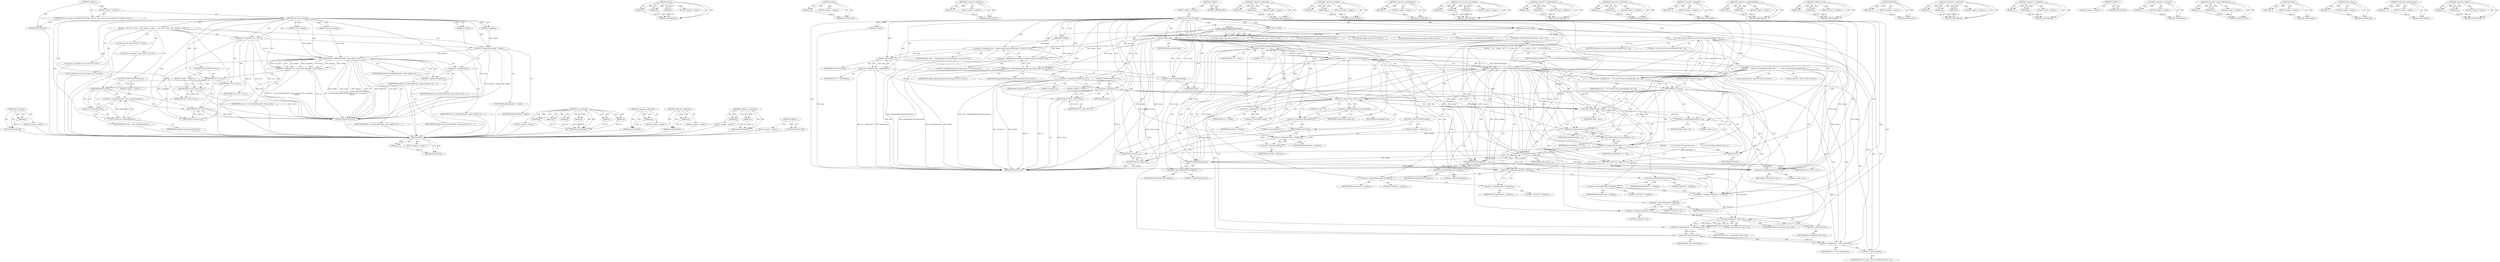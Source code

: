 digraph "&lt;global&gt;" {
vulnerable_261 [label=<(METHOD,free)>];
vulnerable_262 [label=<(PARAM,p1)>];
vulnerable_263 [label=<(BLOCK,&lt;empty&gt;,&lt;empty&gt;)>];
vulnerable_264 [label=<(METHOD_RETURN,ANY)>];
vulnerable_241 [label=<(METHOD,strtoul)>];
vulnerable_242 [label=<(PARAM,p1)>];
vulnerable_243 [label=<(PARAM,p2)>];
vulnerable_244 [label=<(PARAM,p3)>];
vulnerable_245 [label=<(BLOCK,&lt;empty&gt;,&lt;empty&gt;)>];
vulnerable_246 [label=<(METHOD_RETURN,ANY)>];
vulnerable_197 [label=<(METHOD,strlen)>];
vulnerable_198 [label=<(PARAM,p1)>];
vulnerable_199 [label=<(BLOCK,&lt;empty&gt;,&lt;empty&gt;)>];
vulnerable_200 [label=<(METHOD_RETURN,ANY)>];
vulnerable_218 [label=<(METHOD,&lt;operator&gt;.indirection)>];
vulnerable_219 [label=<(PARAM,p1)>];
vulnerable_220 [label=<(BLOCK,&lt;empty&gt;,&lt;empty&gt;)>];
vulnerable_221 [label=<(METHOD_RETURN,ANY)>];
vulnerable_6 [label=<(METHOD,&lt;global&gt;)<SUB>1</SUB>>];
vulnerable_7 [label=<(BLOCK,&lt;empty&gt;,&lt;empty&gt;)<SUB>1</SUB>>];
vulnerable_8 [label=<(METHOD,curl_easy_unescape)<SUB>1</SUB>>];
vulnerable_9 [label=<(PARAM,CURL *handle)<SUB>1</SUB>>];
vulnerable_10 [label=<(PARAM,const char *string)<SUB>1</SUB>>];
vulnerable_11 [label=<(PARAM,int length)<SUB>1</SUB>>];
vulnerable_12 [label=<(PARAM,int *olen)<SUB>2</SUB>>];
vulnerable_13 [label="<(BLOCK,{
  int alloc = (length?length:(int)strlen(stri...,{
  int alloc = (length?length:(int)strlen(stri...)<SUB>3</SUB>>"];
vulnerable_14 [label="<(LOCAL,int alloc: int)<SUB>4</SUB>>"];
vulnerable_15 [label="<(&lt;operator&gt;.assignment,alloc = (length?length:(int)strlen(string))+1)<SUB>4</SUB>>"];
vulnerable_16 [label="<(IDENTIFIER,alloc,alloc = (length?length:(int)strlen(string))+1)<SUB>4</SUB>>"];
vulnerable_17 [label="<(&lt;operator&gt;.addition,(length?length:(int)strlen(string))+1)<SUB>4</SUB>>"];
vulnerable_18 [label="<(&lt;operator&gt;.conditional,length?length:(int)strlen(string))<SUB>4</SUB>>"];
vulnerable_19 [label="<(IDENTIFIER,length,length?length:(int)strlen(string))<SUB>4</SUB>>"];
vulnerable_20 [label="<(IDENTIFIER,length,length?length:(int)strlen(string))<SUB>4</SUB>>"];
vulnerable_21 [label=<(&lt;operator&gt;.cast,(int)strlen(string))<SUB>4</SUB>>];
vulnerable_22 [label=<(UNKNOWN,int,int)<SUB>4</SUB>>];
vulnerable_23 [label=<(strlen,strlen(string))<SUB>4</SUB>>];
vulnerable_24 [label=<(IDENTIFIER,string,strlen(string))<SUB>4</SUB>>];
vulnerable_25 [label="<(LITERAL,1,(length?length:(int)strlen(string))+1)<SUB>4</SUB>>"];
vulnerable_26 [label="<(LOCAL,char* ns: char*)<SUB>5</SUB>>"];
vulnerable_27 [label=<(&lt;operator&gt;.assignment,*ns = malloc(alloc))<SUB>5</SUB>>];
vulnerable_28 [label=<(IDENTIFIER,ns,*ns = malloc(alloc))<SUB>5</SUB>>];
vulnerable_29 [label=<(malloc,malloc(alloc))<SUB>5</SUB>>];
vulnerable_30 [label=<(IDENTIFIER,alloc,malloc(alloc))<SUB>5</SUB>>];
vulnerable_31 [label="<(LOCAL,unsigned char in: unsigned char)<SUB>6</SUB>>"];
vulnerable_32 [label="<(LOCAL,int strindex: int)<SUB>7</SUB>>"];
vulnerable_33 [label=<(&lt;operator&gt;.assignment,strindex=0)<SUB>7</SUB>>];
vulnerable_34 [label=<(IDENTIFIER,strindex,strindex=0)<SUB>7</SUB>>];
vulnerable_35 [label=<(LITERAL,0,strindex=0)<SUB>7</SUB>>];
vulnerable_36 [label="<(LOCAL,long unsigned hex: long unsigned)<SUB>8</SUB>>"];
vulnerable_37 [label="<(LOCAL,CURLcode res: CURLcode)<SUB>9</SUB>>"];
vulnerable_38 [label=<(CONTROL_STRUCTURE,IF,if (!ns))<SUB>11</SUB>>];
vulnerable_39 [label=<(&lt;operator&gt;.logicalNot,!ns)<SUB>11</SUB>>];
vulnerable_40 [label=<(IDENTIFIER,ns,!ns)<SUB>11</SUB>>];
vulnerable_41 [label=<(BLOCK,&lt;empty&gt;,&lt;empty&gt;)<SUB>12</SUB>>];
vulnerable_42 [label=<(RETURN,return NULL;,return NULL;)<SUB>12</SUB>>];
vulnerable_43 [label=<(IDENTIFIER,NULL,return NULL;)<SUB>12</SUB>>];
vulnerable_44 [label=<(CONTROL_STRUCTURE,WHILE,while (--alloc &gt; 0))<SUB>14</SUB>>];
vulnerable_45 [label=<(&lt;operator&gt;.greaterThan,--alloc &gt; 0)<SUB>14</SUB>>];
vulnerable_46 [label=<(&lt;operator&gt;.preDecrement,--alloc)<SUB>14</SUB>>];
vulnerable_47 [label=<(IDENTIFIER,alloc,--alloc)<SUB>14</SUB>>];
vulnerable_48 [label=<(LITERAL,0,--alloc &gt; 0)<SUB>14</SUB>>];
vulnerable_49 [label=<(BLOCK,{
     in = *string;
    if(('%' == in) &amp;&amp; ISXD...,{
     in = *string;
    if(('%' == in) &amp;&amp; ISXD...)<SUB>14</SUB>>];
vulnerable_50 [label=<(&lt;operator&gt;.assignment,in = *string)<SUB>15</SUB>>];
vulnerable_51 [label=<(IDENTIFIER,in,in = *string)<SUB>15</SUB>>];
vulnerable_52 [label=<(&lt;operator&gt;.indirection,*string)<SUB>15</SUB>>];
vulnerable_53 [label=<(IDENTIFIER,string,in = *string)<SUB>15</SUB>>];
vulnerable_54 [label=<(CONTROL_STRUCTURE,IF,if (('%' == in) &amp;&amp; ISXDIGIT(string[1]) &amp;&amp; ISXDIGIT(string[2])))<SUB>16</SUB>>];
vulnerable_55 [label=<(&lt;operator&gt;.logicalAnd,('%' == in) &amp;&amp; ISXDIGIT(string[1]) &amp;&amp; ISXDIGIT(...)<SUB>16</SUB>>];
vulnerable_56 [label=<(&lt;operator&gt;.logicalAnd,('%' == in) &amp;&amp; ISXDIGIT(string[1]))<SUB>16</SUB>>];
vulnerable_57 [label=<(&lt;operator&gt;.equals,'%' == in)<SUB>16</SUB>>];
vulnerable_58 [label=<(LITERAL,'%','%' == in)<SUB>16</SUB>>];
vulnerable_59 [label=<(IDENTIFIER,in,'%' == in)<SUB>16</SUB>>];
vulnerable_60 [label=<(ISXDIGIT,ISXDIGIT(string[1]))<SUB>16</SUB>>];
vulnerable_61 [label=<(&lt;operator&gt;.indirectIndexAccess,string[1])<SUB>16</SUB>>];
vulnerable_62 [label=<(IDENTIFIER,string,ISXDIGIT(string[1]))<SUB>16</SUB>>];
vulnerable_63 [label=<(LITERAL,1,ISXDIGIT(string[1]))<SUB>16</SUB>>];
vulnerable_64 [label=<(ISXDIGIT,ISXDIGIT(string[2]))<SUB>16</SUB>>];
vulnerable_65 [label=<(&lt;operator&gt;.indirectIndexAccess,string[2])<SUB>16</SUB>>];
vulnerable_66 [label=<(IDENTIFIER,string,ISXDIGIT(string[2]))<SUB>16</SUB>>];
vulnerable_67 [label=<(LITERAL,2,ISXDIGIT(string[2]))<SUB>16</SUB>>];
vulnerable_68 [label=<(BLOCK,{
      /* this is two hexadecimal digits follo...,{
      /* this is two hexadecimal digits follo...)<SUB>16</SUB>>];
vulnerable_69 [label="<(LOCAL,char[3] hexstr: char[3])<SUB>18</SUB>>"];
vulnerable_70 [label="<(LOCAL,char* ptr: char*)<SUB>19</SUB>>"];
vulnerable_71 [label=<(&lt;operator&gt;.assignment,hexstr[0] = string[1])<SUB>20</SUB>>];
vulnerable_72 [label=<(&lt;operator&gt;.indirectIndexAccess,hexstr[0])<SUB>20</SUB>>];
vulnerable_73 [label=<(IDENTIFIER,hexstr,hexstr[0] = string[1])<SUB>20</SUB>>];
vulnerable_74 [label=<(LITERAL,0,hexstr[0] = string[1])<SUB>20</SUB>>];
vulnerable_75 [label=<(&lt;operator&gt;.indirectIndexAccess,string[1])<SUB>20</SUB>>];
vulnerable_76 [label=<(IDENTIFIER,string,hexstr[0] = string[1])<SUB>20</SUB>>];
vulnerable_77 [label=<(LITERAL,1,hexstr[0] = string[1])<SUB>20</SUB>>];
vulnerable_78 [label=<(&lt;operator&gt;.assignment,hexstr[1] = string[2])<SUB>21</SUB>>];
vulnerable_79 [label=<(&lt;operator&gt;.indirectIndexAccess,hexstr[1])<SUB>21</SUB>>];
vulnerable_80 [label=<(IDENTIFIER,hexstr,hexstr[1] = string[2])<SUB>21</SUB>>];
vulnerable_81 [label=<(LITERAL,1,hexstr[1] = string[2])<SUB>21</SUB>>];
vulnerable_82 [label=<(&lt;operator&gt;.indirectIndexAccess,string[2])<SUB>21</SUB>>];
vulnerable_83 [label=<(IDENTIFIER,string,hexstr[1] = string[2])<SUB>21</SUB>>];
vulnerable_84 [label=<(LITERAL,2,hexstr[1] = string[2])<SUB>21</SUB>>];
vulnerable_85 [label=<(&lt;operator&gt;.assignment,hexstr[2] = 0)<SUB>22</SUB>>];
vulnerable_86 [label=<(&lt;operator&gt;.indirectIndexAccess,hexstr[2])<SUB>22</SUB>>];
vulnerable_87 [label=<(IDENTIFIER,hexstr,hexstr[2] = 0)<SUB>22</SUB>>];
vulnerable_88 [label=<(LITERAL,2,hexstr[2] = 0)<SUB>22</SUB>>];
vulnerable_89 [label=<(LITERAL,0,hexstr[2] = 0)<SUB>22</SUB>>];
vulnerable_90 [label=<(&lt;operator&gt;.assignment,hex = strtoul(hexstr, &amp;ptr, 16))<SUB>24</SUB>>];
vulnerable_91 [label=<(IDENTIFIER,hex,hex = strtoul(hexstr, &amp;ptr, 16))<SUB>24</SUB>>];
vulnerable_92 [label=<(strtoul,strtoul(hexstr, &amp;ptr, 16))<SUB>24</SUB>>];
vulnerable_93 [label=<(IDENTIFIER,hexstr,strtoul(hexstr, &amp;ptr, 16))<SUB>24</SUB>>];
vulnerable_94 [label=<(&lt;operator&gt;.addressOf,&amp;ptr)<SUB>24</SUB>>];
vulnerable_95 [label=<(IDENTIFIER,ptr,strtoul(hexstr, &amp;ptr, 16))<SUB>24</SUB>>];
vulnerable_96 [label=<(LITERAL,16,strtoul(hexstr, &amp;ptr, 16))<SUB>24</SUB>>];
vulnerable_97 [label=<(&lt;operator&gt;.assignment,in = curlx_ultouc(hex))<SUB>26</SUB>>];
vulnerable_98 [label=<(IDENTIFIER,in,in = curlx_ultouc(hex))<SUB>26</SUB>>];
vulnerable_99 [label=<(curlx_ultouc,curlx_ultouc(hex))<SUB>26</SUB>>];
vulnerable_100 [label=<(IDENTIFIER,hex,curlx_ultouc(hex))<SUB>26</SUB>>];
vulnerable_101 [label=<(&lt;operator&gt;.assignment,res = Curl_convert_from_network(handle, &amp;in, 1))<SUB>28</SUB>>];
vulnerable_102 [label=<(IDENTIFIER,res,res = Curl_convert_from_network(handle, &amp;in, 1))<SUB>28</SUB>>];
vulnerable_103 [label=<(Curl_convert_from_network,Curl_convert_from_network(handle, &amp;in, 1))<SUB>28</SUB>>];
vulnerable_104 [label=<(IDENTIFIER,handle,Curl_convert_from_network(handle, &amp;in, 1))<SUB>28</SUB>>];
vulnerable_105 [label=<(&lt;operator&gt;.addressOf,&amp;in)<SUB>28</SUB>>];
vulnerable_106 [label=<(IDENTIFIER,in,Curl_convert_from_network(handle, &amp;in, 1))<SUB>28</SUB>>];
vulnerable_107 [label=<(LITERAL,1,Curl_convert_from_network(handle, &amp;in, 1))<SUB>28</SUB>>];
vulnerable_108 [label=<(CONTROL_STRUCTURE,IF,if (res))<SUB>29</SUB>>];
vulnerable_109 [label=<(IDENTIFIER,res,if (res))<SUB>29</SUB>>];
vulnerable_110 [label=<(BLOCK,{
         /* Curl_convert_from_network calls f...,{
         /* Curl_convert_from_network calls f...)<SUB>29</SUB>>];
vulnerable_111 [label=<(free,free(ns))<SUB>31</SUB>>];
vulnerable_112 [label=<(IDENTIFIER,ns,free(ns))<SUB>31</SUB>>];
vulnerable_113 [label=<(RETURN,return NULL;,return NULL;)<SUB>32</SUB>>];
vulnerable_114 [label=<(IDENTIFIER,NULL,return NULL;)<SUB>32</SUB>>];
vulnerable_115 [label=<(&lt;operator&gt;.assignmentPlus,string+=2)<SUB>35</SUB>>];
vulnerable_116 [label=<(IDENTIFIER,string,string+=2)<SUB>35</SUB>>];
vulnerable_117 [label=<(LITERAL,2,string+=2)<SUB>35</SUB>>];
vulnerable_118 [label=<(&lt;operator&gt;.assignmentMinus,alloc-=2)<SUB>36</SUB>>];
vulnerable_119 [label=<(IDENTIFIER,alloc,alloc-=2)<SUB>36</SUB>>];
vulnerable_120 [label=<(LITERAL,2,alloc-=2)<SUB>36</SUB>>];
vulnerable_121 [label=<(&lt;operator&gt;.assignment,ns[strindex++] = in)<SUB>39</SUB>>];
vulnerable_122 [label=<(&lt;operator&gt;.indirectIndexAccess,ns[strindex++])<SUB>39</SUB>>];
vulnerable_123 [label=<(IDENTIFIER,ns,ns[strindex++] = in)<SUB>39</SUB>>];
vulnerable_124 [label=<(&lt;operator&gt;.postIncrement,strindex++)<SUB>39</SUB>>];
vulnerable_125 [label=<(IDENTIFIER,strindex,strindex++)<SUB>39</SUB>>];
vulnerable_126 [label=<(IDENTIFIER,in,ns[strindex++] = in)<SUB>39</SUB>>];
vulnerable_127 [label=<(&lt;operator&gt;.postIncrement,string++)<SUB>40</SUB>>];
vulnerable_128 [label=<(IDENTIFIER,string,string++)<SUB>40</SUB>>];
vulnerable_129 [label=<(&lt;operator&gt;.assignment,ns[strindex]=0)<SUB>42</SUB>>];
vulnerable_130 [label=<(&lt;operator&gt;.indirectIndexAccess,ns[strindex])<SUB>42</SUB>>];
vulnerable_131 [label=<(IDENTIFIER,ns,ns[strindex]=0)<SUB>42</SUB>>];
vulnerable_132 [label=<(IDENTIFIER,strindex,ns[strindex]=0)<SUB>42</SUB>>];
vulnerable_133 [label=<(LITERAL,0,ns[strindex]=0)<SUB>42</SUB>>];
vulnerable_134 [label=<(CONTROL_STRUCTURE,IF,if (olen))<SUB>44</SUB>>];
vulnerable_135 [label=<(IDENTIFIER,olen,if (olen))<SUB>44</SUB>>];
vulnerable_136 [label=<(BLOCK,&lt;empty&gt;,&lt;empty&gt;)<SUB>46</SUB>>];
vulnerable_137 [label=<(&lt;operator&gt;.assignment,*olen = strindex)<SUB>46</SUB>>];
vulnerable_138 [label=<(&lt;operator&gt;.indirection,*olen)<SUB>46</SUB>>];
vulnerable_139 [label=<(IDENTIFIER,olen,*olen = strindex)<SUB>46</SUB>>];
vulnerable_140 [label=<(IDENTIFIER,strindex,*olen = strindex)<SUB>46</SUB>>];
vulnerable_141 [label=<(RETURN,return ns;,return ns;)<SUB>47</SUB>>];
vulnerable_142 [label=<(IDENTIFIER,ns,return ns;)<SUB>47</SUB>>];
vulnerable_143 [label=<(METHOD_RETURN,char*)<SUB>1</SUB>>];
vulnerable_145 [label=<(METHOD_RETURN,ANY)<SUB>1</SUB>>];
vulnerable_222 [label=<(METHOD,&lt;operator&gt;.logicalAnd)>];
vulnerable_223 [label=<(PARAM,p1)>];
vulnerable_224 [label=<(PARAM,p2)>];
vulnerable_225 [label=<(BLOCK,&lt;empty&gt;,&lt;empty&gt;)>];
vulnerable_226 [label=<(METHOD_RETURN,ANY)>];
vulnerable_181 [label=<(METHOD,&lt;operator&gt;.addition)>];
vulnerable_182 [label=<(PARAM,p1)>];
vulnerable_183 [label=<(PARAM,p2)>];
vulnerable_184 [label=<(BLOCK,&lt;empty&gt;,&lt;empty&gt;)>];
vulnerable_185 [label=<(METHOD_RETURN,ANY)>];
vulnerable_214 [label=<(METHOD,&lt;operator&gt;.preDecrement)>];
vulnerable_215 [label=<(PARAM,p1)>];
vulnerable_216 [label=<(BLOCK,&lt;empty&gt;,&lt;empty&gt;)>];
vulnerable_217 [label=<(METHOD_RETURN,ANY)>];
vulnerable_255 [label=<(METHOD,Curl_convert_from_network)>];
vulnerable_256 [label=<(PARAM,p1)>];
vulnerable_257 [label=<(PARAM,p2)>];
vulnerable_258 [label=<(PARAM,p3)>];
vulnerable_259 [label=<(BLOCK,&lt;empty&gt;,&lt;empty&gt;)>];
vulnerable_260 [label=<(METHOD_RETURN,ANY)>];
vulnerable_265 [label=<(METHOD,&lt;operator&gt;.assignmentPlus)>];
vulnerable_266 [label=<(PARAM,p1)>];
vulnerable_267 [label=<(PARAM,p2)>];
vulnerable_268 [label=<(BLOCK,&lt;empty&gt;,&lt;empty&gt;)>];
vulnerable_269 [label=<(METHOD_RETURN,ANY)>];
vulnerable_209 [label=<(METHOD,&lt;operator&gt;.greaterThan)>];
vulnerable_210 [label=<(PARAM,p1)>];
vulnerable_211 [label=<(PARAM,p2)>];
vulnerable_212 [label=<(BLOCK,&lt;empty&gt;,&lt;empty&gt;)>];
vulnerable_213 [label=<(METHOD_RETURN,ANY)>];
vulnerable_205 [label=<(METHOD,&lt;operator&gt;.logicalNot)>];
vulnerable_206 [label=<(PARAM,p1)>];
vulnerable_207 [label=<(BLOCK,&lt;empty&gt;,&lt;empty&gt;)>];
vulnerable_208 [label=<(METHOD_RETURN,ANY)>];
vulnerable_270 [label=<(METHOD,&lt;operator&gt;.assignmentMinus)>];
vulnerable_271 [label=<(PARAM,p1)>];
vulnerable_272 [label=<(PARAM,p2)>];
vulnerable_273 [label=<(BLOCK,&lt;empty&gt;,&lt;empty&gt;)>];
vulnerable_274 [label=<(METHOD_RETURN,ANY)>];
vulnerable_192 [label=<(METHOD,&lt;operator&gt;.cast)>];
vulnerable_193 [label=<(PARAM,p1)>];
vulnerable_194 [label=<(PARAM,p2)>];
vulnerable_195 [label=<(BLOCK,&lt;empty&gt;,&lt;empty&gt;)>];
vulnerable_196 [label=<(METHOD_RETURN,ANY)>];
vulnerable_232 [label=<(METHOD,ISXDIGIT)>];
vulnerable_233 [label=<(PARAM,p1)>];
vulnerable_234 [label=<(BLOCK,&lt;empty&gt;,&lt;empty&gt;)>];
vulnerable_235 [label=<(METHOD_RETURN,ANY)>];
vulnerable_186 [label=<(METHOD,&lt;operator&gt;.conditional)>];
vulnerable_187 [label=<(PARAM,p1)>];
vulnerable_188 [label=<(PARAM,p2)>];
vulnerable_189 [label=<(PARAM,p3)>];
vulnerable_190 [label=<(BLOCK,&lt;empty&gt;,&lt;empty&gt;)>];
vulnerable_191 [label=<(METHOD_RETURN,ANY)>];
vulnerable_176 [label=<(METHOD,&lt;operator&gt;.assignment)>];
vulnerable_177 [label=<(PARAM,p1)>];
vulnerable_178 [label=<(PARAM,p2)>];
vulnerable_179 [label=<(BLOCK,&lt;empty&gt;,&lt;empty&gt;)>];
vulnerable_180 [label=<(METHOD_RETURN,ANY)>];
vulnerable_170 [label=<(METHOD,&lt;global&gt;)<SUB>1</SUB>>];
vulnerable_171 [label=<(BLOCK,&lt;empty&gt;,&lt;empty&gt;)>];
vulnerable_172 [label=<(METHOD_RETURN,ANY)>];
vulnerable_247 [label=<(METHOD,&lt;operator&gt;.addressOf)>];
vulnerable_248 [label=<(PARAM,p1)>];
vulnerable_249 [label=<(BLOCK,&lt;empty&gt;,&lt;empty&gt;)>];
vulnerable_250 [label=<(METHOD_RETURN,ANY)>];
vulnerable_236 [label=<(METHOD,&lt;operator&gt;.indirectIndexAccess)>];
vulnerable_237 [label=<(PARAM,p1)>];
vulnerable_238 [label=<(PARAM,p2)>];
vulnerable_239 [label=<(BLOCK,&lt;empty&gt;,&lt;empty&gt;)>];
vulnerable_240 [label=<(METHOD_RETURN,ANY)>];
vulnerable_201 [label=<(METHOD,malloc)>];
vulnerable_202 [label=<(PARAM,p1)>];
vulnerable_203 [label=<(BLOCK,&lt;empty&gt;,&lt;empty&gt;)>];
vulnerable_204 [label=<(METHOD_RETURN,ANY)>];
vulnerable_251 [label=<(METHOD,curlx_ultouc)>];
vulnerable_252 [label=<(PARAM,p1)>];
vulnerable_253 [label=<(BLOCK,&lt;empty&gt;,&lt;empty&gt;)>];
vulnerable_254 [label=<(METHOD_RETURN,ANY)>];
vulnerable_275 [label=<(METHOD,&lt;operator&gt;.postIncrement)>];
vulnerable_276 [label=<(PARAM,p1)>];
vulnerable_277 [label=<(BLOCK,&lt;empty&gt;,&lt;empty&gt;)>];
vulnerable_278 [label=<(METHOD_RETURN,ANY)>];
vulnerable_227 [label=<(METHOD,&lt;operator&gt;.equals)>];
vulnerable_228 [label=<(PARAM,p1)>];
vulnerable_229 [label=<(PARAM,p2)>];
vulnerable_230 [label=<(BLOCK,&lt;empty&gt;,&lt;empty&gt;)>];
vulnerable_231 [label=<(METHOD_RETURN,ANY)>];
fixed_100 [label=<(METHOD,curlx_uztosi)>];
fixed_101 [label=<(PARAM,p1)>];
fixed_102 [label=<(BLOCK,&lt;empty&gt;,&lt;empty&gt;)>];
fixed_103 [label=<(METHOD_RETURN,ANY)>];
fixed_6 [label=<(METHOD,&lt;global&gt;)<SUB>1</SUB>>];
fixed_7 [label=<(BLOCK,&lt;empty&gt;,&lt;empty&gt;)<SUB>1</SUB>>];
fixed_8 [label=<(UNKNOWN,char *curl_easy_unescape(CURL *handle, const ch...,char *curl_easy_unescape(CURL *handle, const ch...)<SUB>1</SUB>>];
fixed_9 [label=<(METHOD,curl_easy_unescape)<SUB>68</SUB>>];
fixed_10 [label=<(PARAM,CURL *handle)<SUB>68</SUB>>];
fixed_11 [label=<(PARAM,const char *string)<SUB>68</SUB>>];
fixed_12 [label=<(PARAM,int length)<SUB>68</SUB>>];
fixed_13 [label=<(PARAM,int *olen)<SUB>69</SUB>>];
fixed_14 [label=<(BLOCK,{
  char *str = NULL;
  size_t inputlen = lengt...,{
  char *str = NULL;
  size_t inputlen = lengt...)<SUB>70</SUB>>];
fixed_15 [label="<(LOCAL,char* str: char*)<SUB>71</SUB>>"];
fixed_16 [label=<(&lt;operator&gt;.assignment,*str = NULL)<SUB>71</SUB>>];
fixed_17 [label=<(IDENTIFIER,str,*str = NULL)<SUB>71</SUB>>];
fixed_18 [label=<(IDENTIFIER,NULL,*str = NULL)<SUB>71</SUB>>];
fixed_19 [label="<(LOCAL,size_t inputlen: size_t)<SUB>72</SUB>>"];
fixed_20 [label=<(&lt;operator&gt;.assignment,inputlen = length)<SUB>72</SUB>>];
fixed_21 [label=<(IDENTIFIER,inputlen,inputlen = length)<SUB>72</SUB>>];
fixed_22 [label=<(IDENTIFIER,length,inputlen = length)<SUB>72</SUB>>];
fixed_23 [label="<(LOCAL,size_t outputlen: size_t)<SUB>73</SUB>>"];
fixed_24 [label="<(LOCAL,CURLcode res: CURLcode)<SUB>74</SUB>>"];
fixed_25 [label=<(&lt;operator&gt;.assignment,res = Curl_urldecode(handle, string, inputlen, ...)<SUB>74</SUB>>];
fixed_26 [label=<(IDENTIFIER,res,res = Curl_urldecode(handle, string, inputlen, ...)<SUB>74</SUB>>];
fixed_27 [label=<(Curl_urldecode,Curl_urldecode(handle, string, inputlen, &amp;str, ...)<SUB>74</SUB>>];
fixed_28 [label=<(IDENTIFIER,handle,Curl_urldecode(handle, string, inputlen, &amp;str, ...)<SUB>74</SUB>>];
fixed_29 [label=<(IDENTIFIER,string,Curl_urldecode(handle, string, inputlen, &amp;str, ...)<SUB>74</SUB>>];
fixed_30 [label=<(IDENTIFIER,inputlen,Curl_urldecode(handle, string, inputlen, &amp;str, ...)<SUB>74</SUB>>];
fixed_31 [label=<(&lt;operator&gt;.addressOf,&amp;str)<SUB>74</SUB>>];
fixed_32 [label=<(IDENTIFIER,str,Curl_urldecode(handle, string, inputlen, &amp;str, ...)<SUB>74</SUB>>];
fixed_33 [label=<(&lt;operator&gt;.addressOf,&amp;outputlen)<SUB>74</SUB>>];
fixed_34 [label=<(IDENTIFIER,outputlen,Curl_urldecode(handle, string, inputlen, &amp;str, ...)<SUB>74</SUB>>];
fixed_35 [label=<(IDENTIFIER,FALSE,Curl_urldecode(handle, string, inputlen, &amp;str, ...)<SUB>75</SUB>>];
fixed_36 [label=<(CONTROL_STRUCTURE,IF,if (res))<SUB>76</SUB>>];
fixed_37 [label=<(IDENTIFIER,res,if (res))<SUB>76</SUB>>];
fixed_38 [label=<(BLOCK,&lt;empty&gt;,&lt;empty&gt;)<SUB>77</SUB>>];
fixed_39 [label=<(RETURN,return NULL;,return NULL;)<SUB>77</SUB>>];
fixed_40 [label=<(IDENTIFIER,NULL,return NULL;)<SUB>77</SUB>>];
fixed_41 [label=<(CONTROL_STRUCTURE,IF,if (olen))<SUB>78</SUB>>];
fixed_42 [label=<(IDENTIFIER,olen,if (olen))<SUB>78</SUB>>];
fixed_43 [label=<(BLOCK,&lt;empty&gt;,&lt;empty&gt;)<SUB>79</SUB>>];
fixed_44 [label=<(&lt;operator&gt;.assignment,*olen = curlx_uztosi(outputlen))<SUB>79</SUB>>];
fixed_45 [label=<(&lt;operator&gt;.indirection,*olen)<SUB>79</SUB>>];
fixed_46 [label=<(IDENTIFIER,olen,*olen = curlx_uztosi(outputlen))<SUB>79</SUB>>];
fixed_47 [label=<(curlx_uztosi,curlx_uztosi(outputlen))<SUB>79</SUB>>];
fixed_48 [label=<(IDENTIFIER,outputlen,curlx_uztosi(outputlen))<SUB>79</SUB>>];
fixed_49 [label=<(RETURN,return str;,return str;)<SUB>80</SUB>>];
fixed_50 [label=<(IDENTIFIER,str,return str;)<SUB>80</SUB>>];
fixed_51 [label=<(METHOD_RETURN,char*)<SUB>68</SUB>>];
fixed_53 [label=<(METHOD_RETURN,ANY)<SUB>1</SUB>>];
fixed_83 [label=<(METHOD,Curl_urldecode)>];
fixed_84 [label=<(PARAM,p1)>];
fixed_85 [label=<(PARAM,p2)>];
fixed_86 [label=<(PARAM,p3)>];
fixed_87 [label=<(PARAM,p4)>];
fixed_88 [label=<(PARAM,p5)>];
fixed_89 [label=<(PARAM,p6)>];
fixed_90 [label=<(BLOCK,&lt;empty&gt;,&lt;empty&gt;)>];
fixed_91 [label=<(METHOD_RETURN,ANY)>];
fixed_96 [label=<(METHOD,&lt;operator&gt;.indirection)>];
fixed_97 [label=<(PARAM,p1)>];
fixed_98 [label=<(BLOCK,&lt;empty&gt;,&lt;empty&gt;)>];
fixed_99 [label=<(METHOD_RETURN,ANY)>];
fixed_92 [label=<(METHOD,&lt;operator&gt;.addressOf)>];
fixed_93 [label=<(PARAM,p1)>];
fixed_94 [label=<(BLOCK,&lt;empty&gt;,&lt;empty&gt;)>];
fixed_95 [label=<(METHOD_RETURN,ANY)>];
fixed_78 [label=<(METHOD,&lt;operator&gt;.assignment)>];
fixed_79 [label=<(PARAM,p1)>];
fixed_80 [label=<(PARAM,p2)>];
fixed_81 [label=<(BLOCK,&lt;empty&gt;,&lt;empty&gt;)>];
fixed_82 [label=<(METHOD_RETURN,ANY)>];
fixed_72 [label=<(METHOD,&lt;global&gt;)<SUB>1</SUB>>];
fixed_73 [label=<(BLOCK,&lt;empty&gt;,&lt;empty&gt;)>];
fixed_74 [label=<(METHOD_RETURN,ANY)>];
vulnerable_261 -> vulnerable_262  [key=0, label="AST: "];
vulnerable_261 -> vulnerable_262  [key=1, label="DDG: "];
vulnerable_261 -> vulnerable_263  [key=0, label="AST: "];
vulnerable_261 -> vulnerable_264  [key=0, label="AST: "];
vulnerable_261 -> vulnerable_264  [key=1, label="CFG: "];
vulnerable_262 -> vulnerable_264  [key=0, label="DDG: p1"];
vulnerable_241 -> vulnerable_242  [key=0, label="AST: "];
vulnerable_241 -> vulnerable_242  [key=1, label="DDG: "];
vulnerable_241 -> vulnerable_245  [key=0, label="AST: "];
vulnerable_241 -> vulnerable_243  [key=0, label="AST: "];
vulnerable_241 -> vulnerable_243  [key=1, label="DDG: "];
vulnerable_241 -> vulnerable_246  [key=0, label="AST: "];
vulnerable_241 -> vulnerable_246  [key=1, label="CFG: "];
vulnerable_241 -> vulnerable_244  [key=0, label="AST: "];
vulnerable_241 -> vulnerable_244  [key=1, label="DDG: "];
vulnerable_242 -> vulnerable_246  [key=0, label="DDG: p1"];
vulnerable_243 -> vulnerable_246  [key=0, label="DDG: p2"];
vulnerable_244 -> vulnerable_246  [key=0, label="DDG: p3"];
vulnerable_197 -> vulnerable_198  [key=0, label="AST: "];
vulnerable_197 -> vulnerable_198  [key=1, label="DDG: "];
vulnerable_197 -> vulnerable_199  [key=0, label="AST: "];
vulnerable_197 -> vulnerable_200  [key=0, label="AST: "];
vulnerable_197 -> vulnerable_200  [key=1, label="CFG: "];
vulnerable_198 -> vulnerable_200  [key=0, label="DDG: p1"];
vulnerable_218 -> vulnerable_219  [key=0, label="AST: "];
vulnerable_218 -> vulnerable_219  [key=1, label="DDG: "];
vulnerable_218 -> vulnerable_220  [key=0, label="AST: "];
vulnerable_218 -> vulnerable_221  [key=0, label="AST: "];
vulnerable_218 -> vulnerable_221  [key=1, label="CFG: "];
vulnerable_219 -> vulnerable_221  [key=0, label="DDG: p1"];
vulnerable_6 -> vulnerable_7  [key=0, label="AST: "];
vulnerable_6 -> vulnerable_145  [key=0, label="AST: "];
vulnerable_6 -> vulnerable_145  [key=1, label="CFG: "];
vulnerable_7 -> vulnerable_8  [key=0, label="AST: "];
vulnerable_8 -> vulnerable_9  [key=0, label="AST: "];
vulnerable_8 -> vulnerable_9  [key=1, label="DDG: "];
vulnerable_8 -> vulnerable_10  [key=0, label="AST: "];
vulnerable_8 -> vulnerable_10  [key=1, label="DDG: "];
vulnerable_8 -> vulnerable_11  [key=0, label="AST: "];
vulnerable_8 -> vulnerable_11  [key=1, label="DDG: "];
vulnerable_8 -> vulnerable_12  [key=0, label="AST: "];
vulnerable_8 -> vulnerable_12  [key=1, label="DDG: "];
vulnerable_8 -> vulnerable_13  [key=0, label="AST: "];
vulnerable_8 -> vulnerable_143  [key=0, label="AST: "];
vulnerable_8 -> vulnerable_22  [key=0, label="CFG: "];
vulnerable_8 -> vulnerable_18  [key=0, label="CFG: "];
vulnerable_8 -> vulnerable_18  [key=1, label="DDG: "];
vulnerable_8 -> vulnerable_15  [key=0, label="DDG: "];
vulnerable_8 -> vulnerable_33  [key=0, label="DDG: "];
vulnerable_8 -> vulnerable_129  [key=0, label="DDG: "];
vulnerable_8 -> vulnerable_135  [key=0, label="DDG: "];
vulnerable_8 -> vulnerable_142  [key=0, label="DDG: "];
vulnerable_8 -> vulnerable_17  [key=0, label="DDG: "];
vulnerable_8 -> vulnerable_29  [key=0, label="DDG: "];
vulnerable_8 -> vulnerable_39  [key=0, label="DDG: "];
vulnerable_8 -> vulnerable_42  [key=0, label="DDG: "];
vulnerable_8 -> vulnerable_45  [key=0, label="DDG: "];
vulnerable_8 -> vulnerable_121  [key=0, label="DDG: "];
vulnerable_8 -> vulnerable_137  [key=0, label="DDG: "];
vulnerable_8 -> vulnerable_43  [key=0, label="DDG: "];
vulnerable_8 -> vulnerable_46  [key=0, label="DDG: "];
vulnerable_8 -> vulnerable_127  [key=0, label="DDG: "];
vulnerable_8 -> vulnerable_85  [key=0, label="DDG: "];
vulnerable_8 -> vulnerable_115  [key=0, label="DDG: "];
vulnerable_8 -> vulnerable_118  [key=0, label="DDG: "];
vulnerable_8 -> vulnerable_23  [key=0, label="DDG: "];
vulnerable_8 -> vulnerable_109  [key=0, label="DDG: "];
vulnerable_8 -> vulnerable_124  [key=0, label="DDG: "];
vulnerable_8 -> vulnerable_57  [key=0, label="DDG: "];
vulnerable_8 -> vulnerable_92  [key=0, label="DDG: "];
vulnerable_8 -> vulnerable_99  [key=0, label="DDG: "];
vulnerable_8 -> vulnerable_103  [key=0, label="DDG: "];
vulnerable_8 -> vulnerable_113  [key=0, label="DDG: "];
vulnerable_8 -> vulnerable_111  [key=0, label="DDG: "];
vulnerable_8 -> vulnerable_114  [key=0, label="DDG: "];
vulnerable_9 -> vulnerable_143  [key=0, label="DDG: handle"];
vulnerable_9 -> vulnerable_103  [key=0, label="DDG: handle"];
vulnerable_10 -> vulnerable_143  [key=0, label="DDG: string"];
vulnerable_10 -> vulnerable_127  [key=0, label="DDG: string"];
vulnerable_10 -> vulnerable_71  [key=0, label="DDG: string"];
vulnerable_10 -> vulnerable_78  [key=0, label="DDG: string"];
vulnerable_10 -> vulnerable_23  [key=0, label="DDG: string"];
vulnerable_10 -> vulnerable_64  [key=0, label="DDG: string"];
vulnerable_10 -> vulnerable_115  [key=0, label="DDG: string"];
vulnerable_10 -> vulnerable_60  [key=0, label="DDG: string"];
vulnerable_11 -> vulnerable_15  [key=0, label="DDG: length"];
vulnerable_11 -> vulnerable_17  [key=0, label="DDG: length"];
vulnerable_11 -> vulnerable_18  [key=0, label="DDG: length"];
vulnerable_12 -> vulnerable_143  [key=0, label="DDG: olen"];
vulnerable_13 -> vulnerable_14  [key=0, label="AST: "];
vulnerable_13 -> vulnerable_15  [key=0, label="AST: "];
vulnerable_13 -> vulnerable_26  [key=0, label="AST: "];
vulnerable_13 -> vulnerable_27  [key=0, label="AST: "];
vulnerable_13 -> vulnerable_31  [key=0, label="AST: "];
vulnerable_13 -> vulnerable_32  [key=0, label="AST: "];
vulnerable_13 -> vulnerable_33  [key=0, label="AST: "];
vulnerable_13 -> vulnerable_36  [key=0, label="AST: "];
vulnerable_13 -> vulnerable_37  [key=0, label="AST: "];
vulnerable_13 -> vulnerable_38  [key=0, label="AST: "];
vulnerable_13 -> vulnerable_44  [key=0, label="AST: "];
vulnerable_13 -> vulnerable_129  [key=0, label="AST: "];
vulnerable_13 -> vulnerable_134  [key=0, label="AST: "];
vulnerable_13 -> vulnerable_141  [key=0, label="AST: "];
vulnerable_15 -> vulnerable_16  [key=0, label="AST: "];
vulnerable_15 -> vulnerable_17  [key=0, label="AST: "];
vulnerable_15 -> vulnerable_29  [key=0, label="CFG: "];
vulnerable_15 -> vulnerable_29  [key=1, label="DDG: alloc"];
vulnerable_15 -> vulnerable_143  [key=0, label="DDG: (length?length:(int)strlen(string))+1"];
vulnerable_15 -> vulnerable_143  [key=1, label="DDG: alloc = (length?length:(int)strlen(string))+1"];
vulnerable_17 -> vulnerable_18  [key=0, label="AST: "];
vulnerable_17 -> vulnerable_25  [key=0, label="AST: "];
vulnerable_17 -> vulnerable_15  [key=0, label="CFG: "];
vulnerable_17 -> vulnerable_143  [key=0, label="DDG: length?length:(int)strlen(string)"];
vulnerable_18 -> vulnerable_19  [key=0, label="AST: "];
vulnerable_18 -> vulnerable_20  [key=0, label="AST: "];
vulnerable_18 -> vulnerable_21  [key=0, label="AST: "];
vulnerable_18 -> vulnerable_17  [key=0, label="CFG: "];
vulnerable_18 -> vulnerable_143  [key=0, label="DDG: length"];
vulnerable_18 -> vulnerable_143  [key=1, label="DDG: (int)strlen(string)"];
vulnerable_21 -> vulnerable_22  [key=0, label="AST: "];
vulnerable_21 -> vulnerable_23  [key=0, label="AST: "];
vulnerable_21 -> vulnerable_18  [key=0, label="CFG: "];
vulnerable_21 -> vulnerable_143  [key=0, label="DDG: strlen(string)"];
vulnerable_22 -> vulnerable_23  [key=0, label="CFG: "];
vulnerable_23 -> vulnerable_24  [key=0, label="AST: "];
vulnerable_23 -> vulnerable_21  [key=0, label="CFG: "];
vulnerable_23 -> vulnerable_21  [key=1, label="DDG: string"];
vulnerable_23 -> vulnerable_143  [key=0, label="DDG: string"];
vulnerable_23 -> vulnerable_15  [key=0, label="DDG: string"];
vulnerable_23 -> vulnerable_17  [key=0, label="DDG: string"];
vulnerable_23 -> vulnerable_18  [key=0, label="DDG: string"];
vulnerable_23 -> vulnerable_127  [key=0, label="DDG: string"];
vulnerable_23 -> vulnerable_71  [key=0, label="DDG: string"];
vulnerable_23 -> vulnerable_78  [key=0, label="DDG: string"];
vulnerable_23 -> vulnerable_64  [key=0, label="DDG: string"];
vulnerable_23 -> vulnerable_115  [key=0, label="DDG: string"];
vulnerable_23 -> vulnerable_60  [key=0, label="DDG: string"];
vulnerable_27 -> vulnerable_28  [key=0, label="AST: "];
vulnerable_27 -> vulnerable_29  [key=0, label="AST: "];
vulnerable_27 -> vulnerable_33  [key=0, label="CFG: "];
vulnerable_27 -> vulnerable_143  [key=0, label="DDG: malloc(alloc)"];
vulnerable_27 -> vulnerable_143  [key=1, label="DDG: *ns = malloc(alloc)"];
vulnerable_27 -> vulnerable_39  [key=0, label="DDG: ns"];
vulnerable_29 -> vulnerable_30  [key=0, label="AST: "];
vulnerable_29 -> vulnerable_27  [key=0, label="CFG: "];
vulnerable_29 -> vulnerable_27  [key=1, label="DDG: alloc"];
vulnerable_29 -> vulnerable_143  [key=0, label="DDG: alloc"];
vulnerable_29 -> vulnerable_46  [key=0, label="DDG: alloc"];
vulnerable_33 -> vulnerable_34  [key=0, label="AST: "];
vulnerable_33 -> vulnerable_35  [key=0, label="AST: "];
vulnerable_33 -> vulnerable_39  [key=0, label="CFG: "];
vulnerable_33 -> vulnerable_143  [key=0, label="DDG: strindex"];
vulnerable_33 -> vulnerable_143  [key=1, label="DDG: strindex=0"];
vulnerable_33 -> vulnerable_137  [key=0, label="DDG: strindex"];
vulnerable_33 -> vulnerable_124  [key=0, label="DDG: strindex"];
vulnerable_38 -> vulnerable_39  [key=0, label="AST: "];
vulnerable_38 -> vulnerable_41  [key=0, label="AST: "];
vulnerable_39 -> vulnerable_40  [key=0, label="AST: "];
vulnerable_39 -> vulnerable_42  [key=0, label="CFG: "];
vulnerable_39 -> vulnerable_42  [key=1, label="CDG: "];
vulnerable_39 -> vulnerable_46  [key=0, label="CFG: "];
vulnerable_39 -> vulnerable_46  [key=1, label="CDG: "];
vulnerable_39 -> vulnerable_143  [key=0, label="DDG: ns"];
vulnerable_39 -> vulnerable_143  [key=1, label="DDG: !ns"];
vulnerable_39 -> vulnerable_142  [key=0, label="DDG: ns"];
vulnerable_39 -> vulnerable_111  [key=0, label="DDG: ns"];
vulnerable_39 -> vulnerable_45  [key=0, label="CDG: "];
vulnerable_41 -> vulnerable_42  [key=0, label="AST: "];
vulnerable_42 -> vulnerable_43  [key=0, label="AST: "];
vulnerable_42 -> vulnerable_143  [key=0, label="CFG: "];
vulnerable_42 -> vulnerable_143  [key=1, label="DDG: &lt;RET&gt;"];
vulnerable_43 -> vulnerable_42  [key=0, label="DDG: NULL"];
vulnerable_44 -> vulnerable_45  [key=0, label="AST: "];
vulnerable_44 -> vulnerable_49  [key=0, label="AST: "];
vulnerable_45 -> vulnerable_46  [key=0, label="AST: "];
vulnerable_45 -> vulnerable_48  [key=0, label="AST: "];
vulnerable_45 -> vulnerable_52  [key=0, label="CFG: "];
vulnerable_45 -> vulnerable_52  [key=1, label="CDG: "];
vulnerable_45 -> vulnerable_130  [key=0, label="CFG: "];
vulnerable_45 -> vulnerable_130  [key=1, label="CDG: "];
vulnerable_45 -> vulnerable_57  [key=0, label="CDG: "];
vulnerable_45 -> vulnerable_56  [key=0, label="CDG: "];
vulnerable_45 -> vulnerable_50  [key=0, label="CDG: "];
vulnerable_45 -> vulnerable_129  [key=0, label="CDG: "];
vulnerable_45 -> vulnerable_141  [key=0, label="CDG: "];
vulnerable_45 -> vulnerable_135  [key=0, label="CDG: "];
vulnerable_45 -> vulnerable_55  [key=0, label="CDG: "];
vulnerable_46 -> vulnerable_47  [key=0, label="AST: "];
vulnerable_46 -> vulnerable_45  [key=0, label="CFG: "];
vulnerable_46 -> vulnerable_45  [key=1, label="DDG: alloc"];
vulnerable_46 -> vulnerable_118  [key=0, label="DDG: alloc"];
vulnerable_49 -> vulnerable_50  [key=0, label="AST: "];
vulnerable_49 -> vulnerable_54  [key=0, label="AST: "];
vulnerable_49 -> vulnerable_121  [key=0, label="AST: "];
vulnerable_49 -> vulnerable_127  [key=0, label="AST: "];
vulnerable_50 -> vulnerable_51  [key=0, label="AST: "];
vulnerable_50 -> vulnerable_52  [key=0, label="AST: "];
vulnerable_50 -> vulnerable_57  [key=0, label="CFG: "];
vulnerable_50 -> vulnerable_57  [key=1, label="DDG: in"];
vulnerable_52 -> vulnerable_53  [key=0, label="AST: "];
vulnerable_52 -> vulnerable_50  [key=0, label="CFG: "];
vulnerable_54 -> vulnerable_55  [key=0, label="AST: "];
vulnerable_54 -> vulnerable_68  [key=0, label="AST: "];
vulnerable_55 -> vulnerable_56  [key=0, label="AST: "];
vulnerable_55 -> vulnerable_64  [key=0, label="AST: "];
vulnerable_55 -> vulnerable_72  [key=0, label="CFG: "];
vulnerable_55 -> vulnerable_72  [key=1, label="CDG: "];
vulnerable_55 -> vulnerable_124  [key=0, label="CFG: "];
vulnerable_55 -> vulnerable_124  [key=1, label="CDG: "];
vulnerable_55 -> vulnerable_94  [key=0, label="CDG: "];
vulnerable_55 -> vulnerable_75  [key=0, label="CDG: "];
vulnerable_55 -> vulnerable_85  [key=0, label="CDG: "];
vulnerable_55 -> vulnerable_103  [key=0, label="CDG: "];
vulnerable_55 -> vulnerable_121  [key=0, label="CDG: "];
vulnerable_55 -> vulnerable_92  [key=0, label="CDG: "];
vulnerable_55 -> vulnerable_97  [key=0, label="CDG: "];
vulnerable_55 -> vulnerable_101  [key=0, label="CDG: "];
vulnerable_55 -> vulnerable_90  [key=0, label="CDG: "];
vulnerable_55 -> vulnerable_79  [key=0, label="CDG: "];
vulnerable_55 -> vulnerable_127  [key=0, label="CDG: "];
vulnerable_55 -> vulnerable_86  [key=0, label="CDG: "];
vulnerable_55 -> vulnerable_122  [key=0, label="CDG: "];
vulnerable_55 -> vulnerable_99  [key=0, label="CDG: "];
vulnerable_55 -> vulnerable_46  [key=0, label="CDG: "];
vulnerable_55 -> vulnerable_45  [key=0, label="CDG: "];
vulnerable_55 -> vulnerable_82  [key=0, label="CDG: "];
vulnerable_55 -> vulnerable_71  [key=0, label="CDG: "];
vulnerable_55 -> vulnerable_105  [key=0, label="CDG: "];
vulnerable_55 -> vulnerable_78  [key=0, label="CDG: "];
vulnerable_55 -> vulnerable_109  [key=0, label="CDG: "];
vulnerable_56 -> vulnerable_57  [key=0, label="AST: "];
vulnerable_56 -> vulnerable_60  [key=0, label="AST: "];
vulnerable_56 -> vulnerable_55  [key=0, label="CFG: "];
vulnerable_56 -> vulnerable_55  [key=1, label="DDG: '%' == in"];
vulnerable_56 -> vulnerable_55  [key=2, label="DDG: ISXDIGIT(string[1])"];
vulnerable_56 -> vulnerable_65  [key=0, label="CFG: "];
vulnerable_56 -> vulnerable_65  [key=1, label="CDG: "];
vulnerable_56 -> vulnerable_64  [key=0, label="CDG: "];
vulnerable_57 -> vulnerable_58  [key=0, label="AST: "];
vulnerable_57 -> vulnerable_59  [key=0, label="AST: "];
vulnerable_57 -> vulnerable_56  [key=0, label="CFG: "];
vulnerable_57 -> vulnerable_56  [key=1, label="DDG: '%'"];
vulnerable_57 -> vulnerable_56  [key=2, label="DDG: in"];
vulnerable_57 -> vulnerable_61  [key=0, label="CFG: "];
vulnerable_57 -> vulnerable_61  [key=1, label="CDG: "];
vulnerable_57 -> vulnerable_121  [key=0, label="DDG: in"];
vulnerable_57 -> vulnerable_60  [key=0, label="CDG: "];
vulnerable_60 -> vulnerable_61  [key=0, label="AST: "];
vulnerable_60 -> vulnerable_56  [key=0, label="CFG: "];
vulnerable_60 -> vulnerable_56  [key=1, label="DDG: string[1]"];
vulnerable_60 -> vulnerable_127  [key=0, label="DDG: string[1]"];
vulnerable_60 -> vulnerable_71  [key=0, label="DDG: string[1]"];
vulnerable_60 -> vulnerable_115  [key=0, label="DDG: string[1]"];
vulnerable_61 -> vulnerable_62  [key=0, label="AST: "];
vulnerable_61 -> vulnerable_63  [key=0, label="AST: "];
vulnerable_61 -> vulnerable_60  [key=0, label="CFG: "];
vulnerable_64 -> vulnerable_65  [key=0, label="AST: "];
vulnerable_64 -> vulnerable_55  [key=0, label="CFG: "];
vulnerable_64 -> vulnerable_55  [key=1, label="DDG: string[2]"];
vulnerable_64 -> vulnerable_127  [key=0, label="DDG: string[2]"];
vulnerable_64 -> vulnerable_78  [key=0, label="DDG: string[2]"];
vulnerable_64 -> vulnerable_115  [key=0, label="DDG: string[2]"];
vulnerable_65 -> vulnerable_66  [key=0, label="AST: "];
vulnerable_65 -> vulnerable_67  [key=0, label="AST: "];
vulnerable_65 -> vulnerable_64  [key=0, label="CFG: "];
vulnerable_68 -> vulnerable_69  [key=0, label="AST: "];
vulnerable_68 -> vulnerable_70  [key=0, label="AST: "];
vulnerable_68 -> vulnerable_71  [key=0, label="AST: "];
vulnerable_68 -> vulnerable_78  [key=0, label="AST: "];
vulnerable_68 -> vulnerable_85  [key=0, label="AST: "];
vulnerable_68 -> vulnerable_90  [key=0, label="AST: "];
vulnerable_68 -> vulnerable_97  [key=0, label="AST: "];
vulnerable_68 -> vulnerable_101  [key=0, label="AST: "];
vulnerable_68 -> vulnerable_108  [key=0, label="AST: "];
vulnerable_68 -> vulnerable_115  [key=0, label="AST: "];
vulnerable_68 -> vulnerable_118  [key=0, label="AST: "];
vulnerable_71 -> vulnerable_72  [key=0, label="AST: "];
vulnerable_71 -> vulnerable_75  [key=0, label="AST: "];
vulnerable_71 -> vulnerable_79  [key=0, label="CFG: "];
vulnerable_71 -> vulnerable_92  [key=0, label="DDG: hexstr[0]"];
vulnerable_72 -> vulnerable_73  [key=0, label="AST: "];
vulnerable_72 -> vulnerable_74  [key=0, label="AST: "];
vulnerable_72 -> vulnerable_75  [key=0, label="CFG: "];
vulnerable_75 -> vulnerable_76  [key=0, label="AST: "];
vulnerable_75 -> vulnerable_77  [key=0, label="AST: "];
vulnerable_75 -> vulnerable_71  [key=0, label="CFG: "];
vulnerable_78 -> vulnerable_79  [key=0, label="AST: "];
vulnerable_78 -> vulnerable_82  [key=0, label="AST: "];
vulnerable_78 -> vulnerable_86  [key=0, label="CFG: "];
vulnerable_78 -> vulnerable_92  [key=0, label="DDG: hexstr[1]"];
vulnerable_79 -> vulnerable_80  [key=0, label="AST: "];
vulnerable_79 -> vulnerable_81  [key=0, label="AST: "];
vulnerable_79 -> vulnerable_82  [key=0, label="CFG: "];
vulnerable_82 -> vulnerable_83  [key=0, label="AST: "];
vulnerable_82 -> vulnerable_84  [key=0, label="AST: "];
vulnerable_82 -> vulnerable_78  [key=0, label="CFG: "];
vulnerable_85 -> vulnerable_86  [key=0, label="AST: "];
vulnerable_85 -> vulnerable_89  [key=0, label="AST: "];
vulnerable_85 -> vulnerable_94  [key=0, label="CFG: "];
vulnerable_85 -> vulnerable_92  [key=0, label="DDG: hexstr[2]"];
vulnerable_86 -> vulnerable_87  [key=0, label="AST: "];
vulnerable_86 -> vulnerable_88  [key=0, label="AST: "];
vulnerable_86 -> vulnerable_85  [key=0, label="CFG: "];
vulnerable_90 -> vulnerable_91  [key=0, label="AST: "];
vulnerable_90 -> vulnerable_92  [key=0, label="AST: "];
vulnerable_90 -> vulnerable_99  [key=0, label="CFG: "];
vulnerable_90 -> vulnerable_99  [key=1, label="DDG: hex"];
vulnerable_92 -> vulnerable_93  [key=0, label="AST: "];
vulnerable_92 -> vulnerable_94  [key=0, label="AST: "];
vulnerable_92 -> vulnerable_96  [key=0, label="AST: "];
vulnerable_92 -> vulnerable_90  [key=0, label="CFG: "];
vulnerable_92 -> vulnerable_90  [key=1, label="DDG: hexstr"];
vulnerable_92 -> vulnerable_90  [key=2, label="DDG: &amp;ptr"];
vulnerable_92 -> vulnerable_90  [key=3, label="DDG: 16"];
vulnerable_94 -> vulnerable_95  [key=0, label="AST: "];
vulnerable_94 -> vulnerable_92  [key=0, label="CFG: "];
vulnerable_97 -> vulnerable_98  [key=0, label="AST: "];
vulnerable_97 -> vulnerable_99  [key=0, label="AST: "];
vulnerable_97 -> vulnerable_105  [key=0, label="CFG: "];
vulnerable_97 -> vulnerable_121  [key=0, label="DDG: in"];
vulnerable_97 -> vulnerable_103  [key=0, label="DDG: in"];
vulnerable_99 -> vulnerable_100  [key=0, label="AST: "];
vulnerable_99 -> vulnerable_97  [key=0, label="CFG: "];
vulnerable_99 -> vulnerable_97  [key=1, label="DDG: hex"];
vulnerable_101 -> vulnerable_102  [key=0, label="AST: "];
vulnerable_101 -> vulnerable_103  [key=0, label="AST: "];
vulnerable_101 -> vulnerable_109  [key=0, label="CFG: "];
vulnerable_103 -> vulnerable_104  [key=0, label="AST: "];
vulnerable_103 -> vulnerable_105  [key=0, label="AST: "];
vulnerable_103 -> vulnerable_107  [key=0, label="AST: "];
vulnerable_103 -> vulnerable_101  [key=0, label="CFG: "];
vulnerable_103 -> vulnerable_101  [key=1, label="DDG: handle"];
vulnerable_103 -> vulnerable_101  [key=2, label="DDG: &amp;in"];
vulnerable_103 -> vulnerable_101  [key=3, label="DDG: 1"];
vulnerable_103 -> vulnerable_121  [key=0, label="DDG: &amp;in"];
vulnerable_103 -> vulnerable_57  [key=0, label="DDG: &amp;in"];
vulnerable_105 -> vulnerable_106  [key=0, label="AST: "];
vulnerable_105 -> vulnerable_103  [key=0, label="CFG: "];
vulnerable_108 -> vulnerable_109  [key=0, label="AST: "];
vulnerable_108 -> vulnerable_110  [key=0, label="AST: "];
vulnerable_109 -> vulnerable_111  [key=0, label="CFG: "];
vulnerable_109 -> vulnerable_111  [key=1, label="CDG: "];
vulnerable_109 -> vulnerable_115  [key=0, label="CFG: "];
vulnerable_109 -> vulnerable_115  [key=1, label="CDG: "];
vulnerable_109 -> vulnerable_113  [key=0, label="CDG: "];
vulnerable_109 -> vulnerable_121  [key=0, label="CDG: "];
vulnerable_109 -> vulnerable_118  [key=0, label="CDG: "];
vulnerable_109 -> vulnerable_127  [key=0, label="CDG: "];
vulnerable_109 -> vulnerable_122  [key=0, label="CDG: "];
vulnerable_109 -> vulnerable_46  [key=0, label="CDG: "];
vulnerable_109 -> vulnerable_45  [key=0, label="CDG: "];
vulnerable_109 -> vulnerable_124  [key=0, label="CDG: "];
vulnerable_110 -> vulnerable_111  [key=0, label="AST: "];
vulnerable_110 -> vulnerable_113  [key=0, label="AST: "];
vulnerable_111 -> vulnerable_112  [key=0, label="AST: "];
vulnerable_111 -> vulnerable_113  [key=0, label="CFG: "];
vulnerable_113 -> vulnerable_114  [key=0, label="AST: "];
vulnerable_113 -> vulnerable_143  [key=0, label="CFG: "];
vulnerable_113 -> vulnerable_143  [key=1, label="DDG: &lt;RET&gt;"];
vulnerable_114 -> vulnerable_113  [key=0, label="DDG: NULL"];
vulnerable_115 -> vulnerable_116  [key=0, label="AST: "];
vulnerable_115 -> vulnerable_117  [key=0, label="AST: "];
vulnerable_115 -> vulnerable_118  [key=0, label="CFG: "];
vulnerable_115 -> vulnerable_127  [key=0, label="DDG: string"];
vulnerable_118 -> vulnerable_119  [key=0, label="AST: "];
vulnerable_118 -> vulnerable_120  [key=0, label="AST: "];
vulnerable_118 -> vulnerable_124  [key=0, label="CFG: "];
vulnerable_118 -> vulnerable_46  [key=0, label="DDG: alloc"];
vulnerable_121 -> vulnerable_122  [key=0, label="AST: "];
vulnerable_121 -> vulnerable_126  [key=0, label="AST: "];
vulnerable_121 -> vulnerable_127  [key=0, label="CFG: "];
vulnerable_121 -> vulnerable_142  [key=0, label="DDG: ns[strindex++]"];
vulnerable_121 -> vulnerable_111  [key=0, label="DDG: ns[strindex++]"];
vulnerable_122 -> vulnerable_123  [key=0, label="AST: "];
vulnerable_122 -> vulnerable_124  [key=0, label="AST: "];
vulnerable_122 -> vulnerable_121  [key=0, label="CFG: "];
vulnerable_124 -> vulnerable_125  [key=0, label="AST: "];
vulnerable_124 -> vulnerable_122  [key=0, label="CFG: "];
vulnerable_124 -> vulnerable_137  [key=0, label="DDG: strindex"];
vulnerable_127 -> vulnerable_128  [key=0, label="AST: "];
vulnerable_127 -> vulnerable_46  [key=0, label="CFG: "];
vulnerable_127 -> vulnerable_71  [key=0, label="DDG: string"];
vulnerable_127 -> vulnerable_78  [key=0, label="DDG: string"];
vulnerable_127 -> vulnerable_64  [key=0, label="DDG: string"];
vulnerable_127 -> vulnerable_115  [key=0, label="DDG: string"];
vulnerable_127 -> vulnerable_60  [key=0, label="DDG: string"];
vulnerable_129 -> vulnerable_130  [key=0, label="AST: "];
vulnerable_129 -> vulnerable_133  [key=0, label="AST: "];
vulnerable_129 -> vulnerable_135  [key=0, label="CFG: "];
vulnerable_129 -> vulnerable_142  [key=0, label="DDG: ns[strindex]"];
vulnerable_130 -> vulnerable_131  [key=0, label="AST: "];
vulnerable_130 -> vulnerable_132  [key=0, label="AST: "];
vulnerable_130 -> vulnerable_129  [key=0, label="CFG: "];
vulnerable_134 -> vulnerable_135  [key=0, label="AST: "];
vulnerable_134 -> vulnerable_136  [key=0, label="AST: "];
vulnerable_135 -> vulnerable_138  [key=0, label="CFG: "];
vulnerable_135 -> vulnerable_138  [key=1, label="CDG: "];
vulnerable_135 -> vulnerable_141  [key=0, label="CFG: "];
vulnerable_135 -> vulnerable_137  [key=0, label="CDG: "];
vulnerable_136 -> vulnerable_137  [key=0, label="AST: "];
vulnerable_137 -> vulnerable_138  [key=0, label="AST: "];
vulnerable_137 -> vulnerable_140  [key=0, label="AST: "];
vulnerable_137 -> vulnerable_141  [key=0, label="CFG: "];
vulnerable_138 -> vulnerable_139  [key=0, label="AST: "];
vulnerable_138 -> vulnerable_137  [key=0, label="CFG: "];
vulnerable_141 -> vulnerable_142  [key=0, label="AST: "];
vulnerable_141 -> vulnerable_143  [key=0, label="CFG: "];
vulnerable_141 -> vulnerable_143  [key=1, label="DDG: &lt;RET&gt;"];
vulnerable_142 -> vulnerable_141  [key=0, label="DDG: ns"];
vulnerable_222 -> vulnerable_223  [key=0, label="AST: "];
vulnerable_222 -> vulnerable_223  [key=1, label="DDG: "];
vulnerable_222 -> vulnerable_225  [key=0, label="AST: "];
vulnerable_222 -> vulnerable_224  [key=0, label="AST: "];
vulnerable_222 -> vulnerable_224  [key=1, label="DDG: "];
vulnerable_222 -> vulnerable_226  [key=0, label="AST: "];
vulnerable_222 -> vulnerable_226  [key=1, label="CFG: "];
vulnerable_223 -> vulnerable_226  [key=0, label="DDG: p1"];
vulnerable_224 -> vulnerable_226  [key=0, label="DDG: p2"];
vulnerable_181 -> vulnerable_182  [key=0, label="AST: "];
vulnerable_181 -> vulnerable_182  [key=1, label="DDG: "];
vulnerable_181 -> vulnerable_184  [key=0, label="AST: "];
vulnerable_181 -> vulnerable_183  [key=0, label="AST: "];
vulnerable_181 -> vulnerable_183  [key=1, label="DDG: "];
vulnerable_181 -> vulnerable_185  [key=0, label="AST: "];
vulnerable_181 -> vulnerable_185  [key=1, label="CFG: "];
vulnerable_182 -> vulnerable_185  [key=0, label="DDG: p1"];
vulnerable_183 -> vulnerable_185  [key=0, label="DDG: p2"];
vulnerable_214 -> vulnerable_215  [key=0, label="AST: "];
vulnerable_214 -> vulnerable_215  [key=1, label="DDG: "];
vulnerable_214 -> vulnerable_216  [key=0, label="AST: "];
vulnerable_214 -> vulnerable_217  [key=0, label="AST: "];
vulnerable_214 -> vulnerable_217  [key=1, label="CFG: "];
vulnerable_215 -> vulnerable_217  [key=0, label="DDG: p1"];
vulnerable_255 -> vulnerable_256  [key=0, label="AST: "];
vulnerable_255 -> vulnerable_256  [key=1, label="DDG: "];
vulnerable_255 -> vulnerable_259  [key=0, label="AST: "];
vulnerable_255 -> vulnerable_257  [key=0, label="AST: "];
vulnerable_255 -> vulnerable_257  [key=1, label="DDG: "];
vulnerable_255 -> vulnerable_260  [key=0, label="AST: "];
vulnerable_255 -> vulnerable_260  [key=1, label="CFG: "];
vulnerable_255 -> vulnerable_258  [key=0, label="AST: "];
vulnerable_255 -> vulnerable_258  [key=1, label="DDG: "];
vulnerable_256 -> vulnerable_260  [key=0, label="DDG: p1"];
vulnerable_257 -> vulnerable_260  [key=0, label="DDG: p2"];
vulnerable_258 -> vulnerable_260  [key=0, label="DDG: p3"];
vulnerable_265 -> vulnerable_266  [key=0, label="AST: "];
vulnerable_265 -> vulnerable_266  [key=1, label="DDG: "];
vulnerable_265 -> vulnerable_268  [key=0, label="AST: "];
vulnerable_265 -> vulnerable_267  [key=0, label="AST: "];
vulnerable_265 -> vulnerable_267  [key=1, label="DDG: "];
vulnerable_265 -> vulnerable_269  [key=0, label="AST: "];
vulnerable_265 -> vulnerable_269  [key=1, label="CFG: "];
vulnerable_266 -> vulnerable_269  [key=0, label="DDG: p1"];
vulnerable_267 -> vulnerable_269  [key=0, label="DDG: p2"];
vulnerable_209 -> vulnerable_210  [key=0, label="AST: "];
vulnerable_209 -> vulnerable_210  [key=1, label="DDG: "];
vulnerable_209 -> vulnerable_212  [key=0, label="AST: "];
vulnerable_209 -> vulnerable_211  [key=0, label="AST: "];
vulnerable_209 -> vulnerable_211  [key=1, label="DDG: "];
vulnerable_209 -> vulnerable_213  [key=0, label="AST: "];
vulnerable_209 -> vulnerable_213  [key=1, label="CFG: "];
vulnerable_210 -> vulnerable_213  [key=0, label="DDG: p1"];
vulnerable_211 -> vulnerable_213  [key=0, label="DDG: p2"];
vulnerable_205 -> vulnerable_206  [key=0, label="AST: "];
vulnerable_205 -> vulnerable_206  [key=1, label="DDG: "];
vulnerable_205 -> vulnerable_207  [key=0, label="AST: "];
vulnerable_205 -> vulnerable_208  [key=0, label="AST: "];
vulnerable_205 -> vulnerable_208  [key=1, label="CFG: "];
vulnerable_206 -> vulnerable_208  [key=0, label="DDG: p1"];
vulnerable_270 -> vulnerable_271  [key=0, label="AST: "];
vulnerable_270 -> vulnerable_271  [key=1, label="DDG: "];
vulnerable_270 -> vulnerable_273  [key=0, label="AST: "];
vulnerable_270 -> vulnerable_272  [key=0, label="AST: "];
vulnerable_270 -> vulnerable_272  [key=1, label="DDG: "];
vulnerable_270 -> vulnerable_274  [key=0, label="AST: "];
vulnerable_270 -> vulnerable_274  [key=1, label="CFG: "];
vulnerable_271 -> vulnerable_274  [key=0, label="DDG: p1"];
vulnerable_272 -> vulnerable_274  [key=0, label="DDG: p2"];
vulnerable_192 -> vulnerable_193  [key=0, label="AST: "];
vulnerable_192 -> vulnerable_193  [key=1, label="DDG: "];
vulnerable_192 -> vulnerable_195  [key=0, label="AST: "];
vulnerable_192 -> vulnerable_194  [key=0, label="AST: "];
vulnerable_192 -> vulnerable_194  [key=1, label="DDG: "];
vulnerable_192 -> vulnerable_196  [key=0, label="AST: "];
vulnerable_192 -> vulnerable_196  [key=1, label="CFG: "];
vulnerable_193 -> vulnerable_196  [key=0, label="DDG: p1"];
vulnerable_194 -> vulnerable_196  [key=0, label="DDG: p2"];
vulnerable_232 -> vulnerable_233  [key=0, label="AST: "];
vulnerable_232 -> vulnerable_233  [key=1, label="DDG: "];
vulnerable_232 -> vulnerable_234  [key=0, label="AST: "];
vulnerable_232 -> vulnerable_235  [key=0, label="AST: "];
vulnerable_232 -> vulnerable_235  [key=1, label="CFG: "];
vulnerable_233 -> vulnerable_235  [key=0, label="DDG: p1"];
vulnerable_186 -> vulnerable_187  [key=0, label="AST: "];
vulnerable_186 -> vulnerable_187  [key=1, label="DDG: "];
vulnerable_186 -> vulnerable_190  [key=0, label="AST: "];
vulnerable_186 -> vulnerable_188  [key=0, label="AST: "];
vulnerable_186 -> vulnerable_188  [key=1, label="DDG: "];
vulnerable_186 -> vulnerable_191  [key=0, label="AST: "];
vulnerable_186 -> vulnerable_191  [key=1, label="CFG: "];
vulnerable_186 -> vulnerable_189  [key=0, label="AST: "];
vulnerable_186 -> vulnerable_189  [key=1, label="DDG: "];
vulnerable_187 -> vulnerable_191  [key=0, label="DDG: p1"];
vulnerable_188 -> vulnerable_191  [key=0, label="DDG: p2"];
vulnerable_189 -> vulnerable_191  [key=0, label="DDG: p3"];
vulnerable_176 -> vulnerable_177  [key=0, label="AST: "];
vulnerable_176 -> vulnerable_177  [key=1, label="DDG: "];
vulnerable_176 -> vulnerable_179  [key=0, label="AST: "];
vulnerable_176 -> vulnerable_178  [key=0, label="AST: "];
vulnerable_176 -> vulnerable_178  [key=1, label="DDG: "];
vulnerable_176 -> vulnerable_180  [key=0, label="AST: "];
vulnerable_176 -> vulnerable_180  [key=1, label="CFG: "];
vulnerable_177 -> vulnerable_180  [key=0, label="DDG: p1"];
vulnerable_178 -> vulnerable_180  [key=0, label="DDG: p2"];
vulnerable_170 -> vulnerable_171  [key=0, label="AST: "];
vulnerable_170 -> vulnerable_172  [key=0, label="AST: "];
vulnerable_170 -> vulnerable_172  [key=1, label="CFG: "];
vulnerable_247 -> vulnerable_248  [key=0, label="AST: "];
vulnerable_247 -> vulnerable_248  [key=1, label="DDG: "];
vulnerable_247 -> vulnerable_249  [key=0, label="AST: "];
vulnerable_247 -> vulnerable_250  [key=0, label="AST: "];
vulnerable_247 -> vulnerable_250  [key=1, label="CFG: "];
vulnerable_248 -> vulnerable_250  [key=0, label="DDG: p1"];
vulnerable_236 -> vulnerable_237  [key=0, label="AST: "];
vulnerable_236 -> vulnerable_237  [key=1, label="DDG: "];
vulnerable_236 -> vulnerable_239  [key=0, label="AST: "];
vulnerable_236 -> vulnerable_238  [key=0, label="AST: "];
vulnerable_236 -> vulnerable_238  [key=1, label="DDG: "];
vulnerable_236 -> vulnerable_240  [key=0, label="AST: "];
vulnerable_236 -> vulnerable_240  [key=1, label="CFG: "];
vulnerable_237 -> vulnerable_240  [key=0, label="DDG: p1"];
vulnerable_238 -> vulnerable_240  [key=0, label="DDG: p2"];
vulnerable_201 -> vulnerable_202  [key=0, label="AST: "];
vulnerable_201 -> vulnerable_202  [key=1, label="DDG: "];
vulnerable_201 -> vulnerable_203  [key=0, label="AST: "];
vulnerable_201 -> vulnerable_204  [key=0, label="AST: "];
vulnerable_201 -> vulnerable_204  [key=1, label="CFG: "];
vulnerable_202 -> vulnerable_204  [key=0, label="DDG: p1"];
vulnerable_251 -> vulnerable_252  [key=0, label="AST: "];
vulnerable_251 -> vulnerable_252  [key=1, label="DDG: "];
vulnerable_251 -> vulnerable_253  [key=0, label="AST: "];
vulnerable_251 -> vulnerable_254  [key=0, label="AST: "];
vulnerable_251 -> vulnerable_254  [key=1, label="CFG: "];
vulnerable_252 -> vulnerable_254  [key=0, label="DDG: p1"];
vulnerable_275 -> vulnerable_276  [key=0, label="AST: "];
vulnerable_275 -> vulnerable_276  [key=1, label="DDG: "];
vulnerable_275 -> vulnerable_277  [key=0, label="AST: "];
vulnerable_275 -> vulnerable_278  [key=0, label="AST: "];
vulnerable_275 -> vulnerable_278  [key=1, label="CFG: "];
vulnerable_276 -> vulnerable_278  [key=0, label="DDG: p1"];
vulnerable_227 -> vulnerable_228  [key=0, label="AST: "];
vulnerable_227 -> vulnerable_228  [key=1, label="DDG: "];
vulnerable_227 -> vulnerable_230  [key=0, label="AST: "];
vulnerable_227 -> vulnerable_229  [key=0, label="AST: "];
vulnerable_227 -> vulnerable_229  [key=1, label="DDG: "];
vulnerable_227 -> vulnerable_231  [key=0, label="AST: "];
vulnerable_227 -> vulnerable_231  [key=1, label="CFG: "];
vulnerable_228 -> vulnerable_231  [key=0, label="DDG: p1"];
vulnerable_229 -> vulnerable_231  [key=0, label="DDG: p2"];
fixed_100 -> fixed_101  [key=0, label="AST: "];
fixed_100 -> fixed_101  [key=1, label="DDG: "];
fixed_100 -> fixed_102  [key=0, label="AST: "];
fixed_100 -> fixed_103  [key=0, label="AST: "];
fixed_100 -> fixed_103  [key=1, label="CFG: "];
fixed_101 -> fixed_103  [key=0, label="DDG: p1"];
fixed_102 -> vulnerable_261  [key=0];
fixed_103 -> vulnerable_261  [key=0];
fixed_6 -> fixed_7  [key=0, label="AST: "];
fixed_6 -> fixed_53  [key=0, label="AST: "];
fixed_6 -> fixed_8  [key=0, label="CFG: "];
fixed_7 -> fixed_8  [key=0, label="AST: "];
fixed_7 -> fixed_9  [key=0, label="AST: "];
fixed_8 -> fixed_53  [key=0, label="CFG: "];
fixed_9 -> fixed_10  [key=0, label="AST: "];
fixed_9 -> fixed_10  [key=1, label="DDG: "];
fixed_9 -> fixed_11  [key=0, label="AST: "];
fixed_9 -> fixed_11  [key=1, label="DDG: "];
fixed_9 -> fixed_12  [key=0, label="AST: "];
fixed_9 -> fixed_12  [key=1, label="DDG: "];
fixed_9 -> fixed_13  [key=0, label="AST: "];
fixed_9 -> fixed_13  [key=1, label="DDG: "];
fixed_9 -> fixed_14  [key=0, label="AST: "];
fixed_9 -> fixed_51  [key=0, label="AST: "];
fixed_9 -> fixed_16  [key=0, label="CFG: "];
fixed_9 -> fixed_16  [key=1, label="DDG: "];
fixed_9 -> fixed_20  [key=0, label="DDG: "];
fixed_9 -> fixed_37  [key=0, label="DDG: "];
fixed_9 -> fixed_42  [key=0, label="DDG: "];
fixed_9 -> fixed_50  [key=0, label="DDG: "];
fixed_9 -> fixed_27  [key=0, label="DDG: "];
fixed_9 -> fixed_40  [key=0, label="DDG: "];
fixed_9 -> fixed_47  [key=0, label="DDG: "];
fixed_10 -> fixed_27  [key=0, label="DDG: handle"];
fixed_11 -> fixed_27  [key=0, label="DDG: string"];
fixed_12 -> fixed_20  [key=0, label="DDG: length"];
fixed_13 -> fixed_51  [key=0, label="DDG: olen"];
fixed_14 -> fixed_15  [key=0, label="AST: "];
fixed_14 -> fixed_16  [key=0, label="AST: "];
fixed_14 -> fixed_19  [key=0, label="AST: "];
fixed_14 -> fixed_20  [key=0, label="AST: "];
fixed_14 -> fixed_23  [key=0, label="AST: "];
fixed_14 -> fixed_24  [key=0, label="AST: "];
fixed_14 -> fixed_25  [key=0, label="AST: "];
fixed_14 -> fixed_36  [key=0, label="AST: "];
fixed_14 -> fixed_41  [key=0, label="AST: "];
fixed_14 -> fixed_49  [key=0, label="AST: "];
fixed_15 -> vulnerable_261  [key=0];
fixed_16 -> fixed_17  [key=0, label="AST: "];
fixed_16 -> fixed_18  [key=0, label="AST: "];
fixed_16 -> fixed_20  [key=0, label="CFG: "];
fixed_16 -> fixed_51  [key=0, label="DDG: str"];
fixed_16 -> fixed_51  [key=1, label="DDG: NULL"];
fixed_16 -> fixed_51  [key=2, label="DDG: *str = NULL"];
fixed_16 -> fixed_50  [key=0, label="DDG: str"];
fixed_16 -> fixed_27  [key=0, label="DDG: str"];
fixed_17 -> vulnerable_261  [key=0];
fixed_18 -> vulnerable_261  [key=0];
fixed_19 -> vulnerable_261  [key=0];
fixed_20 -> fixed_21  [key=0, label="AST: "];
fixed_20 -> fixed_22  [key=0, label="AST: "];
fixed_20 -> fixed_31  [key=0, label="CFG: "];
fixed_20 -> fixed_51  [key=0, label="DDG: length"];
fixed_20 -> fixed_51  [key=1, label="DDG: inputlen = length"];
fixed_20 -> fixed_27  [key=0, label="DDG: inputlen"];
fixed_21 -> vulnerable_261  [key=0];
fixed_22 -> vulnerable_261  [key=0];
fixed_23 -> vulnerable_261  [key=0];
fixed_24 -> vulnerable_261  [key=0];
fixed_25 -> fixed_26  [key=0, label="AST: "];
fixed_25 -> fixed_27  [key=0, label="AST: "];
fixed_25 -> fixed_37  [key=0, label="CFG: "];
fixed_25 -> fixed_51  [key=0, label="DDG: res"];
fixed_25 -> fixed_51  [key=1, label="DDG: Curl_urldecode(handle, string, inputlen, &amp;str, &amp;outputlen,
                                FALSE)"];
fixed_25 -> fixed_51  [key=2, label="DDG: res = Curl_urldecode(handle, string, inputlen, &amp;str, &amp;outputlen,
                                FALSE)"];
fixed_26 -> vulnerable_261  [key=0];
fixed_27 -> fixed_28  [key=0, label="AST: "];
fixed_27 -> fixed_29  [key=0, label="AST: "];
fixed_27 -> fixed_30  [key=0, label="AST: "];
fixed_27 -> fixed_31  [key=0, label="AST: "];
fixed_27 -> fixed_33  [key=0, label="AST: "];
fixed_27 -> fixed_35  [key=0, label="AST: "];
fixed_27 -> fixed_25  [key=0, label="CFG: "];
fixed_27 -> fixed_25  [key=1, label="DDG: FALSE"];
fixed_27 -> fixed_25  [key=2, label="DDG: &amp;outputlen"];
fixed_27 -> fixed_25  [key=3, label="DDG: string"];
fixed_27 -> fixed_25  [key=4, label="DDG: inputlen"];
fixed_27 -> fixed_25  [key=5, label="DDG: handle"];
fixed_27 -> fixed_25  [key=6, label="DDG: &amp;str"];
fixed_27 -> fixed_51  [key=0, label="DDG: handle"];
fixed_27 -> fixed_51  [key=1, label="DDG: string"];
fixed_27 -> fixed_51  [key=2, label="DDG: inputlen"];
fixed_27 -> fixed_51  [key=3, label="DDG: &amp;str"];
fixed_27 -> fixed_51  [key=4, label="DDG: &amp;outputlen"];
fixed_27 -> fixed_51  [key=5, label="DDG: FALSE"];
fixed_27 -> fixed_50  [key=0, label="DDG: &amp;str"];
fixed_27 -> fixed_47  [key=0, label="DDG: &amp;outputlen"];
fixed_28 -> vulnerable_261  [key=0];
fixed_29 -> vulnerable_261  [key=0];
fixed_30 -> vulnerable_261  [key=0];
fixed_31 -> fixed_32  [key=0, label="AST: "];
fixed_31 -> fixed_33  [key=0, label="CFG: "];
fixed_32 -> vulnerable_261  [key=0];
fixed_33 -> fixed_34  [key=0, label="AST: "];
fixed_33 -> fixed_27  [key=0, label="CFG: "];
fixed_34 -> vulnerable_261  [key=0];
fixed_35 -> vulnerable_261  [key=0];
fixed_36 -> fixed_37  [key=0, label="AST: "];
fixed_36 -> fixed_38  [key=0, label="AST: "];
fixed_37 -> fixed_42  [key=0, label="CFG: "];
fixed_37 -> fixed_42  [key=1, label="CDG: "];
fixed_37 -> fixed_39  [key=0, label="CFG: "];
fixed_37 -> fixed_39  [key=1, label="CDG: "];
fixed_37 -> fixed_49  [key=0, label="CDG: "];
fixed_38 -> fixed_39  [key=0, label="AST: "];
fixed_39 -> fixed_40  [key=0, label="AST: "];
fixed_39 -> fixed_51  [key=0, label="CFG: "];
fixed_39 -> fixed_51  [key=1, label="DDG: &lt;RET&gt;"];
fixed_40 -> fixed_39  [key=0, label="DDG: NULL"];
fixed_41 -> fixed_42  [key=0, label="AST: "];
fixed_41 -> fixed_43  [key=0, label="AST: "];
fixed_42 -> fixed_45  [key=0, label="CFG: "];
fixed_42 -> fixed_45  [key=1, label="CDG: "];
fixed_42 -> fixed_49  [key=0, label="CFG: "];
fixed_42 -> fixed_47  [key=0, label="CDG: "];
fixed_42 -> fixed_44  [key=0, label="CDG: "];
fixed_43 -> fixed_44  [key=0, label="AST: "];
fixed_44 -> fixed_45  [key=0, label="AST: "];
fixed_44 -> fixed_47  [key=0, label="AST: "];
fixed_44 -> fixed_49  [key=0, label="CFG: "];
fixed_45 -> fixed_46  [key=0, label="AST: "];
fixed_45 -> fixed_47  [key=0, label="CFG: "];
fixed_46 -> vulnerable_261  [key=0];
fixed_47 -> fixed_48  [key=0, label="AST: "];
fixed_47 -> fixed_44  [key=0, label="CFG: "];
fixed_47 -> fixed_44  [key=1, label="DDG: outputlen"];
fixed_48 -> vulnerable_261  [key=0];
fixed_49 -> fixed_50  [key=0, label="AST: "];
fixed_49 -> fixed_51  [key=0, label="CFG: "];
fixed_49 -> fixed_51  [key=1, label="DDG: &lt;RET&gt;"];
fixed_50 -> fixed_49  [key=0, label="DDG: str"];
fixed_51 -> vulnerable_261  [key=0];
fixed_53 -> vulnerable_261  [key=0];
fixed_83 -> fixed_84  [key=0, label="AST: "];
fixed_83 -> fixed_84  [key=1, label="DDG: "];
fixed_83 -> fixed_90  [key=0, label="AST: "];
fixed_83 -> fixed_85  [key=0, label="AST: "];
fixed_83 -> fixed_85  [key=1, label="DDG: "];
fixed_83 -> fixed_91  [key=0, label="AST: "];
fixed_83 -> fixed_91  [key=1, label="CFG: "];
fixed_83 -> fixed_86  [key=0, label="AST: "];
fixed_83 -> fixed_86  [key=1, label="DDG: "];
fixed_83 -> fixed_87  [key=0, label="AST: "];
fixed_83 -> fixed_87  [key=1, label="DDG: "];
fixed_83 -> fixed_88  [key=0, label="AST: "];
fixed_83 -> fixed_88  [key=1, label="DDG: "];
fixed_83 -> fixed_89  [key=0, label="AST: "];
fixed_83 -> fixed_89  [key=1, label="DDG: "];
fixed_84 -> fixed_91  [key=0, label="DDG: p1"];
fixed_85 -> fixed_91  [key=0, label="DDG: p2"];
fixed_86 -> fixed_91  [key=0, label="DDG: p3"];
fixed_87 -> fixed_91  [key=0, label="DDG: p4"];
fixed_88 -> fixed_91  [key=0, label="DDG: p5"];
fixed_89 -> fixed_91  [key=0, label="DDG: p6"];
fixed_90 -> vulnerable_261  [key=0];
fixed_91 -> vulnerable_261  [key=0];
fixed_96 -> fixed_97  [key=0, label="AST: "];
fixed_96 -> fixed_97  [key=1, label="DDG: "];
fixed_96 -> fixed_98  [key=0, label="AST: "];
fixed_96 -> fixed_99  [key=0, label="AST: "];
fixed_96 -> fixed_99  [key=1, label="CFG: "];
fixed_97 -> fixed_99  [key=0, label="DDG: p1"];
fixed_98 -> vulnerable_261  [key=0];
fixed_99 -> vulnerable_261  [key=0];
fixed_92 -> fixed_93  [key=0, label="AST: "];
fixed_92 -> fixed_93  [key=1, label="DDG: "];
fixed_92 -> fixed_94  [key=0, label="AST: "];
fixed_92 -> fixed_95  [key=0, label="AST: "];
fixed_92 -> fixed_95  [key=1, label="CFG: "];
fixed_93 -> fixed_95  [key=0, label="DDG: p1"];
fixed_94 -> vulnerable_261  [key=0];
fixed_95 -> vulnerable_261  [key=0];
fixed_78 -> fixed_79  [key=0, label="AST: "];
fixed_78 -> fixed_79  [key=1, label="DDG: "];
fixed_78 -> fixed_81  [key=0, label="AST: "];
fixed_78 -> fixed_80  [key=0, label="AST: "];
fixed_78 -> fixed_80  [key=1, label="DDG: "];
fixed_78 -> fixed_82  [key=0, label="AST: "];
fixed_78 -> fixed_82  [key=1, label="CFG: "];
fixed_79 -> fixed_82  [key=0, label="DDG: p1"];
fixed_80 -> fixed_82  [key=0, label="DDG: p2"];
fixed_81 -> vulnerable_261  [key=0];
fixed_82 -> vulnerable_261  [key=0];
fixed_72 -> fixed_73  [key=0, label="AST: "];
fixed_72 -> fixed_74  [key=0, label="AST: "];
fixed_72 -> fixed_74  [key=1, label="CFG: "];
fixed_73 -> vulnerable_261  [key=0];
fixed_74 -> vulnerable_261  [key=0];
}
